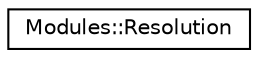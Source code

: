 digraph "Graphical Class Hierarchy"
{
 // INTERACTIVE_SVG=YES
  edge [fontname="Helvetica",fontsize="10",labelfontname="Helvetica",labelfontsize="10"];
  node [fontname="Helvetica",fontsize="10",shape=record];
  rankdir="LR";
  Node1 [label="Modules::Resolution",height=0.2,width=0.4,color="black", fillcolor="white", style="filled",URL="$struct_modules_1_1_resolution.html"];
}
